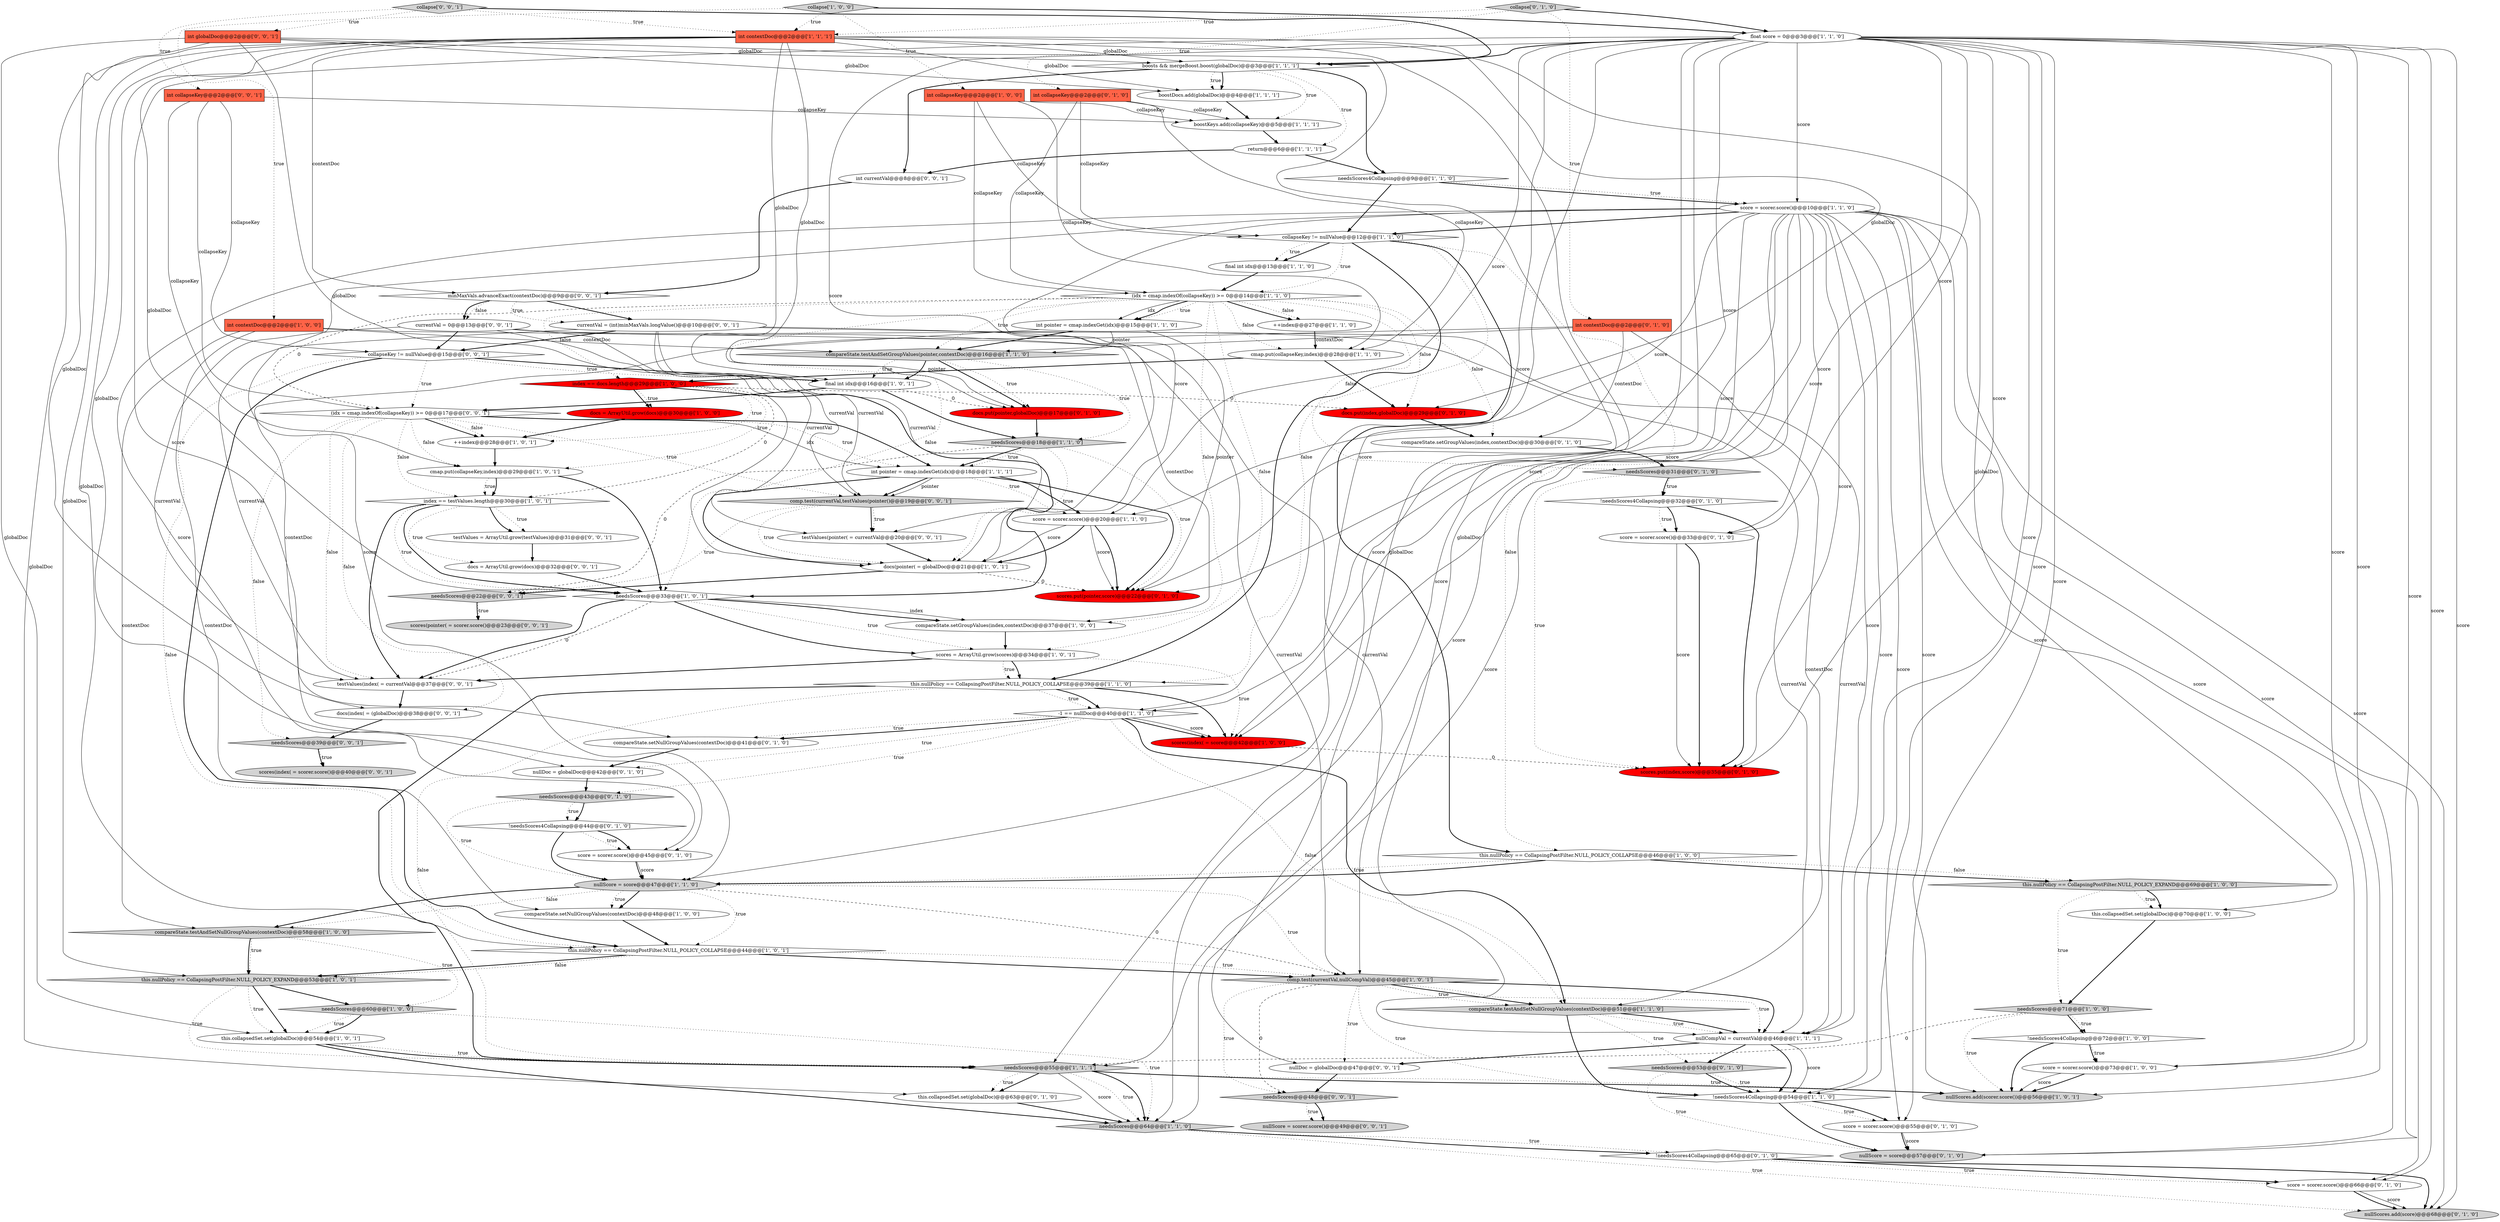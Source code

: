 digraph {
86 [style = filled, label = "currentVal = (int)minMaxVals.longValue()@@@10@@@['0', '0', '1']", fillcolor = white, shape = ellipse image = "AAA0AAABBB3BBB"];
56 [style = filled, label = "score = scorer.score()@@@45@@@['0', '1', '0']", fillcolor = white, shape = ellipse image = "AAA0AAABBB2BBB"];
27 [style = filled, label = "docs(pointer( = globalDoc@@@21@@@['1', '0', '1']", fillcolor = white, shape = ellipse image = "AAA0AAABBB1BBB"];
67 [style = filled, label = "nullScore = score@@@57@@@['0', '1', '0']", fillcolor = lightgray, shape = ellipse image = "AAA0AAABBB2BBB"];
87 [style = filled, label = "needsScores@@@48@@@['0', '0', '1']", fillcolor = lightgray, shape = diamond image = "AAA0AAABBB3BBB"];
1 [style = filled, label = "index == docs.length@@@29@@@['1', '0', '0']", fillcolor = red, shape = diamond image = "AAA1AAABBB1BBB"];
68 [style = filled, label = "!needsScores4Collapsing@@@44@@@['0', '1', '0']", fillcolor = white, shape = diamond image = "AAA0AAABBB2BBB"];
66 [style = filled, label = "compareState.setGroupValues(index,contextDoc)@@@30@@@['0', '1', '0']", fillcolor = white, shape = ellipse image = "AAA0AAABBB2BBB"];
26 [style = filled, label = "docs = ArrayUtil.grow(docs)@@@30@@@['1', '0', '0']", fillcolor = red, shape = ellipse image = "AAA1AAABBB1BBB"];
49 [style = filled, label = "needsScores@@@64@@@['1', '1', '0']", fillcolor = lightgray, shape = diamond image = "AAA0AAABBB1BBB"];
95 [style = filled, label = "comp.test(currentVal,testValues(pointer()@@@19@@@['0', '0', '1']", fillcolor = lightgray, shape = diamond image = "AAA0AAABBB3BBB"];
9 [style = filled, label = "this.nullPolicy == CollapsingPostFilter.NULL_POLICY_COLLAPSE@@@44@@@['1', '0', '1']", fillcolor = white, shape = diamond image = "AAA0AAABBB1BBB"];
46 [style = filled, label = "final int idx@@@13@@@['1', '1', '0']", fillcolor = white, shape = ellipse image = "AAA0AAABBB1BBB"];
64 [style = filled, label = "score = scorer.score()@@@33@@@['0', '1', '0']", fillcolor = white, shape = ellipse image = "AAA0AAABBB2BBB"];
42 [style = filled, label = "this.collapsedSet.set(globalDoc)@@@70@@@['1', '0', '0']", fillcolor = white, shape = ellipse image = "AAA0AAABBB1BBB"];
36 [style = filled, label = "scores(index( = score@@@42@@@['1', '0', '0']", fillcolor = red, shape = ellipse image = "AAA1AAABBB1BBB"];
39 [style = filled, label = "int contextDoc@@@2@@@['1', '1', '1']", fillcolor = tomato, shape = box image = "AAA0AAABBB1BBB"];
2 [style = filled, label = "boostDocs.add(globalDoc)@@@4@@@['1', '1', '1']", fillcolor = white, shape = ellipse image = "AAA0AAABBB1BBB"];
47 [style = filled, label = "float score = 0@@@3@@@['1', '1', '0']", fillcolor = white, shape = ellipse image = "AAA0AAABBB1BBB"];
51 [style = filled, label = "compareState.testAndSetNullGroupValues(contextDoc)@@@58@@@['1', '0', '0']", fillcolor = lightgray, shape = diamond image = "AAA0AAABBB1BBB"];
44 [style = filled, label = "!needsScores4Collapsing@@@72@@@['1', '0', '0']", fillcolor = white, shape = diamond image = "AAA0AAABBB1BBB"];
50 [style = filled, label = "++index@@@28@@@['1', '0', '1']", fillcolor = white, shape = ellipse image = "AAA0AAABBB1BBB"];
71 [style = filled, label = "compareState.setNullGroupValues(contextDoc)@@@41@@@['0', '1', '0']", fillcolor = white, shape = ellipse image = "AAA0AAABBB2BBB"];
72 [style = filled, label = "nullScores.add(score)@@@68@@@['0', '1', '0']", fillcolor = lightgray, shape = ellipse image = "AAA0AAABBB2BBB"];
55 [style = filled, label = "needsScores@@@31@@@['0', '1', '0']", fillcolor = lightgray, shape = diamond image = "AAA0AAABBB2BBB"];
20 [style = filled, label = "needsScores@@@71@@@['1', '0', '0']", fillcolor = lightgray, shape = diamond image = "AAA0AAABBB1BBB"];
31 [style = filled, label = "compareState.setNullGroupValues(contextDoc)@@@48@@@['1', '0', '0']", fillcolor = white, shape = ellipse image = "AAA0AAABBB1BBB"];
35 [style = filled, label = "this.nullPolicy == CollapsingPostFilter.NULL_POLICY_COLLAPSE@@@39@@@['1', '1', '0']", fillcolor = white, shape = diamond image = "AAA0AAABBB1BBB"];
81 [style = filled, label = "nullDoc = globalDoc@@@47@@@['0', '0', '1']", fillcolor = white, shape = ellipse image = "AAA0AAABBB3BBB"];
32 [style = filled, label = "needsScores@@@18@@@['1', '1', '0']", fillcolor = lightgray, shape = diamond image = "AAA0AAABBB1BBB"];
52 [style = filled, label = "comp.test(currentVal,nullCompVal)@@@45@@@['1', '0', '1']", fillcolor = lightgray, shape = diamond image = "AAA0AAABBB1BBB"];
22 [style = filled, label = "int pointer = cmap.indexGet(idx)@@@15@@@['1', '1', '0']", fillcolor = white, shape = ellipse image = "AAA0AAABBB1BBB"];
43 [style = filled, label = "int pointer = cmap.indexGet(idx)@@@18@@@['1', '1', '1']", fillcolor = white, shape = ellipse image = "AAA0AAABBB1BBB"];
57 [style = filled, label = "docs.put(index,globalDoc)@@@29@@@['0', '1', '0']", fillcolor = red, shape = ellipse image = "AAA1AAABBB2BBB"];
84 [style = filled, label = "testValues(index( = currentVal@@@37@@@['0', '0', '1']", fillcolor = white, shape = ellipse image = "AAA0AAABBB3BBB"];
92 [style = filled, label = "(idx = cmap.indexOf(collapseKey)) >= 0@@@17@@@['0', '0', '1']", fillcolor = white, shape = diamond image = "AAA0AAABBB3BBB"];
15 [style = filled, label = "nullScores.add(scorer.score())@@@56@@@['1', '0', '1']", fillcolor = lightgray, shape = ellipse image = "AAA0AAABBB1BBB"];
0 [style = filled, label = "this.collapsedSet.set(globalDoc)@@@54@@@['1', '0', '1']", fillcolor = white, shape = ellipse image = "AAA0AAABBB1BBB"];
82 [style = filled, label = "minMaxVals.advanceExact(contextDoc)@@@9@@@['0', '0', '1']", fillcolor = white, shape = diamond image = "AAA0AAABBB3BBB"];
19 [style = filled, label = "cmap.put(collapseKey,index)@@@29@@@['1', '0', '1']", fillcolor = white, shape = ellipse image = "AAA0AAABBB1BBB"];
14 [style = filled, label = "needsScores4Collapsing@@@9@@@['1', '1', '0']", fillcolor = white, shape = diamond image = "AAA0AAABBB1BBB"];
94 [style = filled, label = "docs = ArrayUtil.grow(docs)@@@32@@@['0', '0', '1']", fillcolor = white, shape = ellipse image = "AAA0AAABBB3BBB"];
83 [style = filled, label = "scores(index( = scorer.score()@@@40@@@['0', '0', '1']", fillcolor = lightgray, shape = ellipse image = "AAA0AAABBB3BBB"];
74 [style = filled, label = "!needsScores4Collapsing@@@32@@@['0', '1', '0']", fillcolor = white, shape = diamond image = "AAA0AAABBB2BBB"];
13 [style = filled, label = "this.nullPolicy == CollapsingPostFilter.NULL_POLICY_EXPAND@@@53@@@['1', '0', '1']", fillcolor = lightgray, shape = diamond image = "AAA0AAABBB1BBB"];
34 [style = filled, label = "this.nullPolicy == CollapsingPostFilter.NULL_POLICY_EXPAND@@@69@@@['1', '0', '0']", fillcolor = lightgray, shape = diamond image = "AAA0AAABBB1BBB"];
38 [style = filled, label = "++index@@@27@@@['1', '1', '0']", fillcolor = white, shape = ellipse image = "AAA0AAABBB1BBB"];
98 [style = filled, label = "currentVal = 0@@@13@@@['0', '0', '1']", fillcolor = white, shape = ellipse image = "AAA0AAABBB3BBB"];
54 [style = filled, label = "collapse['0', '1', '0']", fillcolor = lightgray, shape = diamond image = "AAA0AAABBB2BBB"];
17 [style = filled, label = "cmap.put(collapseKey,index)@@@28@@@['1', '1', '0']", fillcolor = white, shape = ellipse image = "AAA0AAABBB1BBB"];
69 [style = filled, label = "score = scorer.score()@@@55@@@['0', '1', '0']", fillcolor = white, shape = ellipse image = "AAA0AAABBB2BBB"];
53 [style = filled, label = "-1 == nullDoc@@@40@@@['1', '1', '0']", fillcolor = white, shape = diamond image = "AAA0AAABBB1BBB"];
91 [style = filled, label = "int currentVal@@@8@@@['0', '0', '1']", fillcolor = white, shape = ellipse image = "AAA0AAABBB3BBB"];
97 [style = filled, label = "nullScore = scorer.score()@@@49@@@['0', '0', '1']", fillcolor = lightgray, shape = ellipse image = "AAA0AAABBB3BBB"];
37 [style = filled, label = "!needsScores4Collapsing@@@54@@@['1', '1', '0']", fillcolor = white, shape = diamond image = "AAA0AAABBB1BBB"];
45 [style = filled, label = "needsScores@@@33@@@['1', '0', '1']", fillcolor = white, shape = diamond image = "AAA0AAABBB1BBB"];
24 [style = filled, label = "int contextDoc@@@2@@@['1', '0', '0']", fillcolor = tomato, shape = box image = "AAA0AAABBB1BBB"];
85 [style = filled, label = "testValues = ArrayUtil.grow(testValues)@@@31@@@['0', '0', '1']", fillcolor = white, shape = ellipse image = "AAA0AAABBB3BBB"];
70 [style = filled, label = "int collapseKey@@@2@@@['0', '1', '0']", fillcolor = tomato, shape = box image = "AAA0AAABBB2BBB"];
41 [style = filled, label = "(idx = cmap.indexOf(collapseKey)) >= 0@@@14@@@['1', '1', '0']", fillcolor = white, shape = diamond image = "AAA0AAABBB1BBB"];
80 [style = filled, label = "needsScores@@@39@@@['0', '0', '1']", fillcolor = lightgray, shape = diamond image = "AAA0AAABBB3BBB"];
21 [style = filled, label = "score = scorer.score()@@@73@@@['1', '0', '0']", fillcolor = white, shape = ellipse image = "AAA0AAABBB1BBB"];
12 [style = filled, label = "this.nullPolicy == CollapsingPostFilter.NULL_POLICY_COLLAPSE@@@46@@@['1', '0', '0']", fillcolor = white, shape = diamond image = "AAA0AAABBB1BBB"];
29 [style = filled, label = "nullScore = score@@@47@@@['1', '1', '0']", fillcolor = lightgray, shape = ellipse image = "AAA0AAABBB1BBB"];
93 [style = filled, label = "collapseKey != nullValue@@@15@@@['0', '0', '1']", fillcolor = white, shape = diamond image = "AAA0AAABBB3BBB"];
16 [style = filled, label = "int collapseKey@@@2@@@['1', '0', '0']", fillcolor = tomato, shape = box image = "AAA0AAABBB1BBB"];
7 [style = filled, label = "nullCompVal = currentVal@@@46@@@['1', '1', '1']", fillcolor = white, shape = ellipse image = "AAA0AAABBB1BBB"];
63 [style = filled, label = "!needsScores4Collapsing@@@65@@@['0', '1', '0']", fillcolor = white, shape = diamond image = "AAA0AAABBB2BBB"];
4 [style = filled, label = "needsScores@@@55@@@['1', '1', '1']", fillcolor = lightgray, shape = diamond image = "AAA0AAABBB1BBB"];
33 [style = filled, label = "boosts && mergeBoost.boost(globalDoc)@@@3@@@['1', '1', '1']", fillcolor = white, shape = diamond image = "AAA0AAABBB1BBB"];
75 [style = filled, label = "scores.put(index,score)@@@35@@@['0', '1', '0']", fillcolor = red, shape = ellipse image = "AAA1AAABBB2BBB"];
18 [style = filled, label = "needsScores@@@60@@@['1', '0', '0']", fillcolor = lightgray, shape = diamond image = "AAA0AAABBB1BBB"];
79 [style = filled, label = "int globalDoc@@@2@@@['0', '0', '1']", fillcolor = tomato, shape = box image = "AAA0AAABBB3BBB"];
89 [style = filled, label = "docs(index( = (globalDoc)@@@38@@@['0', '0', '1']", fillcolor = white, shape = ellipse image = "AAA0AAABBB3BBB"];
65 [style = filled, label = "scores.put(pointer,score)@@@22@@@['0', '1', '0']", fillcolor = red, shape = ellipse image = "AAA1AAABBB2BBB"];
88 [style = filled, label = "needsScores@@@22@@@['0', '0', '1']", fillcolor = lightgray, shape = diamond image = "AAA0AAABBB3BBB"];
78 [style = filled, label = "int collapseKey@@@2@@@['0', '0', '1']", fillcolor = tomato, shape = box image = "AAA0AAABBB3BBB"];
73 [style = filled, label = "this.collapsedSet.set(globalDoc)@@@63@@@['0', '1', '0']", fillcolor = white, shape = ellipse image = "AAA0AAABBB2BBB"];
5 [style = filled, label = "compareState.setGroupValues(index,contextDoc)@@@37@@@['1', '0', '0']", fillcolor = white, shape = ellipse image = "AAA0AAABBB1BBB"];
62 [style = filled, label = "needsScores@@@43@@@['0', '1', '0']", fillcolor = lightgray, shape = diamond image = "AAA0AAABBB2BBB"];
11 [style = filled, label = "scores = ArrayUtil.grow(scores)@@@34@@@['1', '0', '1']", fillcolor = white, shape = ellipse image = "AAA0AAABBB1BBB"];
8 [style = filled, label = "boostKeys.add(collapseKey)@@@5@@@['1', '1', '1']", fillcolor = white, shape = ellipse image = "AAA0AAABBB1BBB"];
3 [style = filled, label = "score = scorer.score()@@@10@@@['1', '1', '0']", fillcolor = white, shape = ellipse image = "AAA0AAABBB1BBB"];
90 [style = filled, label = "scores(pointer( = scorer.score()@@@23@@@['0', '0', '1']", fillcolor = lightgray, shape = ellipse image = "AAA0AAABBB3BBB"];
30 [style = filled, label = "collapseKey != nullValue@@@12@@@['1', '1', '0']", fillcolor = white, shape = diamond image = "AAA0AAABBB1BBB"];
77 [style = filled, label = "collapse['0', '0', '1']", fillcolor = lightgray, shape = diamond image = "AAA0AAABBB3BBB"];
6 [style = filled, label = "compareState.testAndSetNullGroupValues(contextDoc)@@@51@@@['1', '1', '0']", fillcolor = lightgray, shape = diamond image = "AAA0AAABBB1BBB"];
28 [style = filled, label = "compareState.testAndSetGroupValues(pointer,contextDoc)@@@16@@@['1', '1', '0']", fillcolor = lightgray, shape = diamond image = "AAA0AAABBB1BBB"];
25 [style = filled, label = "index == testValues.length@@@30@@@['1', '0', '1']", fillcolor = white, shape = diamond image = "AAA0AAABBB1BBB"];
58 [style = filled, label = "score = scorer.score()@@@66@@@['0', '1', '0']", fillcolor = white, shape = ellipse image = "AAA0AAABBB2BBB"];
23 [style = filled, label = "collapse['1', '0', '0']", fillcolor = lightgray, shape = diamond image = "AAA0AAABBB1BBB"];
76 [style = filled, label = "nullDoc = globalDoc@@@42@@@['0', '1', '0']", fillcolor = white, shape = ellipse image = "AAA0AAABBB2BBB"];
59 [style = filled, label = "int contextDoc@@@2@@@['0', '1', '0']", fillcolor = tomato, shape = box image = "AAA0AAABBB2BBB"];
96 [style = filled, label = "testValues(pointer( = currentVal@@@20@@@['0', '0', '1']", fillcolor = white, shape = ellipse image = "AAA0AAABBB3BBB"];
40 [style = filled, label = "return@@@6@@@['1', '1', '1']", fillcolor = white, shape = ellipse image = "AAA0AAABBB1BBB"];
10 [style = filled, label = "score = scorer.score()@@@20@@@['1', '1', '0']", fillcolor = white, shape = ellipse image = "AAA0AAABBB1BBB"];
48 [style = filled, label = "final int idx@@@16@@@['1', '0', '1']", fillcolor = white, shape = ellipse image = "AAA0AAABBB1BBB"];
60 [style = filled, label = "needsScores@@@53@@@['0', '1', '0']", fillcolor = lightgray, shape = diamond image = "AAA0AAABBB2BBB"];
61 [style = filled, label = "docs.put(pointer,globalDoc)@@@17@@@['0', '1', '0']", fillcolor = red, shape = ellipse image = "AAA1AAABBB2BBB"];
7->37 [style = solid, label="score"];
29->9 [style = dotted, label="true"];
78->19 [style = solid, label="collapseKey"];
55->74 [style = dotted, label="true"];
25->45 [style = bold, label=""];
4->15 [style = bold, label=""];
44->15 [style = bold, label=""];
6->60 [style = dotted, label="true"];
25->85 [style = dotted, label="true"];
47->65 [style = solid, label="score"];
7->60 [style = bold, label=""];
55->74 [style = bold, label=""];
53->36 [style = bold, label=""];
41->66 [style = dotted, label="false"];
52->87 [style = dotted, label="true"];
30->46 [style = bold, label=""];
1->57 [style = dashed, label="0"];
30->46 [style = dotted, label="true"];
20->4 [style = dashed, label="0"];
92->89 [style = dotted, label="false"];
3->30 [style = bold, label=""];
20->15 [style = dotted, label="true"];
36->75 [style = dashed, label="0"];
47->29 [style = solid, label="score"];
41->45 [style = dotted, label="false"];
4->73 [style = bold, label=""];
10->65 [style = solid, label="score"];
47->15 [style = solid, label="score"];
7->37 [style = bold, label=""];
41->17 [style = dotted, label="false"];
7->81 [style = bold, label=""];
95->27 [style = dotted, label="true"];
39->33 [style = solid, label="globalDoc"];
88->90 [style = dotted, label="true"];
45->11 [style = bold, label=""];
29->52 [style = dotted, label="true"];
25->45 [style = dotted, label="true"];
98->95 [style = solid, label="currentVal"];
52->81 [style = dotted, label="true"];
3->15 [style = solid, label="score"];
79->2 [style = solid, label="globalDoc"];
59->6 [style = solid, label="contextDoc"];
43->10 [style = bold, label=""];
62->68 [style = bold, label=""];
47->67 [style = solid, label="score"];
1->45 [style = bold, label=""];
13->18 [style = bold, label=""];
43->10 [style = dotted, label="true"];
39->9 [style = solid, label="globalDoc"];
86->95 [style = solid, label="currentVal"];
74->75 [style = bold, label=""];
23->16 [style = dotted, label="true"];
3->72 [style = solid, label="score"];
82->86 [style = dotted, label="true"];
68->56 [style = dotted, label="true"];
39->73 [style = solid, label="globalDoc"];
24->51 [style = solid, label="contextDoc"];
52->7 [style = dotted, label="true"];
6->37 [style = bold, label=""];
20->44 [style = dotted, label="true"];
3->10 [style = solid, label="score"];
9->52 [style = dotted, label="true"];
43->65 [style = bold, label=""];
92->80 [style = dotted, label="false"];
98->7 [style = solid, label="currentVal"];
52->6 [style = bold, label=""];
51->13 [style = dotted, label="true"];
74->64 [style = dotted, label="true"];
45->5 [style = solid, label="index"];
70->30 [style = solid, label="collapseKey"];
33->2 [style = bold, label=""];
43->95 [style = bold, label=""];
87->97 [style = bold, label=""];
41->22 [style = dotted, label="true"];
69->67 [style = bold, label=""];
10->27 [style = solid, label="score"];
10->27 [style = bold, label=""];
3->69 [style = solid, label="score"];
54->39 [style = dotted, label="true"];
30->12 [style = dotted, label="false"];
32->43 [style = bold, label=""];
70->41 [style = solid, label="collapseKey"];
41->38 [style = dotted, label="false"];
79->33 [style = solid, label="globalDoc"];
11->35 [style = bold, label=""];
63->58 [style = bold, label=""];
32->27 [style = dotted, label="true"];
0->4 [style = bold, label=""];
47->64 [style = solid, label="score"];
82->98 [style = bold, label=""];
98->96 [style = solid, label="currentVal"];
92->43 [style = solid, label="idx"];
2->8 [style = bold, label=""];
14->3 [style = bold, label=""];
56->29 [style = bold, label=""];
41->55 [style = dotted, label="false"];
93->48 [style = bold, label=""];
76->62 [style = bold, label=""];
44->21 [style = dotted, label="true"];
47->69 [style = solid, label="score"];
52->37 [style = dotted, label="true"];
22->28 [style = solid, label="pointer"];
29->52 [style = dashed, label="0"];
84->89 [style = bold, label=""];
39->42 [style = solid, label="globalDoc"];
64->75 [style = solid, label="score"];
53->76 [style = dotted, label="true"];
59->28 [style = solid, label="contextDoc"];
33->2 [style = dotted, label="true"];
92->19 [style = dotted, label="false"];
41->57 [style = dotted, label="false"];
29->51 [style = bold, label=""];
77->78 [style = dotted, label="true"];
11->36 [style = dotted, label="true"];
30->41 [style = dotted, label="true"];
16->8 [style = solid, label="collapseKey"];
77->39 [style = dotted, label="true"];
56->29 [style = solid, label="score"];
41->92 [style = dashed, label="0"];
3->56 [style = solid, label="score"];
41->28 [style = dotted, label="true"];
51->18 [style = dotted, label="true"];
89->80 [style = bold, label=""];
11->35 [style = dotted, label="true"];
87->97 [style = dotted, label="true"];
80->83 [style = dotted, label="true"];
46->41 [style = bold, label=""];
93->92 [style = dotted, label="true"];
39->57 [style = solid, label="globalDoc"];
25->84 [style = bold, label=""];
24->31 [style = solid, label="contextDoc"];
61->32 [style = bold, label=""];
10->65 [style = bold, label=""];
92->25 [style = dotted, label="false"];
18->0 [style = dotted, label="true"];
79->27 [style = solid, label="globalDoc"];
41->38 [style = bold, label=""];
5->11 [style = bold, label=""];
12->34 [style = dotted, label="false"];
39->2 [style = solid, label="globalDoc"];
81->87 [style = bold, label=""];
47->27 [style = solid, label="score"];
45->84 [style = bold, label=""];
73->49 [style = bold, label=""];
57->66 [style = bold, label=""];
22->28 [style = bold, label=""];
24->5 [style = solid, label="contextDoc"];
47->36 [style = solid, label="score"];
3->65 [style = solid, label="score"];
23->39 [style = dotted, label="true"];
29->51 [style = dotted, label="false"];
3->29 [style = solid, label="score"];
0->49 [style = bold, label=""];
45->11 [style = dotted, label="true"];
92->95 [style = dotted, label="true"];
40->14 [style = bold, label=""];
53->36 [style = solid, label="score"];
69->67 [style = solid, label="score"];
95->88 [style = dotted, label="true"];
37->67 [style = bold, label=""];
92->43 [style = dotted, label="true"];
22->65 [style = solid, label="pointer"];
3->49 [style = solid, label="score"];
39->76 [style = solid, label="globalDoc"];
25->85 [style = bold, label=""];
79->0 [style = solid, label="globalDoc"];
42->20 [style = bold, label=""];
82->98 [style = dotted, label="false"];
39->13 [style = solid, label="globalDoc"];
74->64 [style = bold, label=""];
53->71 [style = dotted, label="true"];
28->48 [style = dotted, label="true"];
68->56 [style = bold, label=""];
20->44 [style = bold, label=""];
34->42 [style = dotted, label="true"];
3->64 [style = solid, label="score"];
39->45 [style = solid, label="globalDoc"];
77->33 [style = bold, label=""];
35->36 [style = bold, label=""];
47->10 [style = solid, label="score"];
63->72 [style = bold, label=""];
32->43 [style = dotted, label="true"];
52->87 [style = dashed, label="0"];
33->91 [style = bold, label=""];
8->40 [style = bold, label=""];
30->35 [style = dotted, label="false"];
3->53 [style = solid, label="score"];
60->37 [style = dotted, label="true"];
45->84 [style = dashed, label="0"];
78->92 [style = solid, label="collapseKey"];
41->1 [style = dotted, label="false"];
80->83 [style = bold, label=""];
70->17 [style = solid, label="collapseKey"];
43->95 [style = solid, label="pointer"];
86->96 [style = solid, label="currentVal"];
9->52 [style = bold, label=""];
1->25 [style = dashed, label="0"];
47->49 [style = solid, label="score"];
18->0 [style = bold, label=""];
35->53 [style = dotted, label="true"];
13->4 [style = dotted, label="true"];
92->84 [style = dotted, label="false"];
44->21 [style = bold, label=""];
50->19 [style = bold, label=""];
88->90 [style = bold, label=""];
11->84 [style = bold, label=""];
33->40 [style = dotted, label="true"];
62->68 [style = dotted, label="true"];
64->75 [style = bold, label=""];
3->27 [style = solid, label="score"];
86->7 [style = solid, label="currentVal"];
3->75 [style = solid, label="score"];
12->29 [style = bold, label=""];
28->61 [style = bold, label=""];
6->7 [style = dotted, label="true"];
48->32 [style = bold, label=""];
47->37 [style = solid, label="score"];
52->7 [style = bold, label=""];
23->24 [style = dotted, label="true"];
41->22 [style = solid, label="idx"];
70->8 [style = solid, label="collapseKey"];
82->86 [style = bold, label=""];
53->62 [style = dotted, label="true"];
95->96 [style = dotted, label="true"];
0->4 [style = dotted, label="true"];
94->45 [style = bold, label=""];
18->49 [style = dotted, label="true"];
1->19 [style = dotted, label="true"];
78->93 [style = solid, label="collapseKey"];
77->79 [style = dotted, label="true"];
71->76 [style = bold, label=""];
48->61 [style = dashed, label="0"];
58->72 [style = solid, label="score"];
47->75 [style = solid, label="score"];
58->72 [style = bold, label=""];
30->35 [style = bold, label=""];
47->7 [style = solid, label="score"];
49->63 [style = dotted, label="true"];
33->8 [style = dotted, label="true"];
4->49 [style = solid, label="score"];
19->25 [style = dotted, label="true"];
12->29 [style = dotted, label="true"];
29->31 [style = bold, label=""];
40->91 [style = bold, label=""];
1->26 [style = bold, label=""];
60->67 [style = dotted, label="true"];
4->73 [style = dotted, label="true"];
86->93 [style = bold, label=""];
26->50 [style = bold, label=""];
85->94 [style = bold, label=""];
3->21 [style = solid, label="score"];
53->6 [style = bold, label=""];
41->5 [style = dotted, label="false"];
28->48 [style = bold, label=""];
91->82 [style = bold, label=""];
3->36 [style = solid, label="score"];
9->13 [style = bold, label=""];
29->31 [style = dotted, label="true"];
45->5 [style = bold, label=""];
47->72 [style = solid, label="score"];
27->88 [style = bold, label=""];
79->89 [style = solid, label="globalDoc"];
3->4 [style = solid, label="score"];
31->9 [style = bold, label=""];
86->84 [style = solid, label="currentVal"];
21->15 [style = bold, label=""];
52->6 [style = dotted, label="true"];
34->20 [style = dotted, label="true"];
47->56 [style = solid, label="score"];
47->33 [style = bold, label=""];
92->43 [style = bold, label=""];
59->71 [style = solid, label="contextDoc"];
16->30 [style = solid, label="collapseKey"];
32->88 [style = dashed, label="0"];
96->27 [style = bold, label=""];
98->52 [style = solid, label="currentVal"];
14->3 [style = dotted, label="true"];
21->15 [style = solid, label="score"];
41->22 [style = bold, label=""];
49->63 [style = bold, label=""];
16->17 [style = solid, label="collapseKey"];
48->92 [style = bold, label=""];
14->30 [style = bold, label=""];
93->9 [style = bold, label=""];
3->58 [style = solid, label="score"];
98->93 [style = bold, label=""];
34->42 [style = bold, label=""];
9->13 [style = dotted, label="false"];
19->25 [style = bold, label=""];
53->6 [style = dotted, label="false"];
54->59 [style = dotted, label="true"];
1->26 [style = dotted, label="true"];
13->0 [style = dotted, label="true"];
43->27 [style = bold, label=""];
27->65 [style = dashed, label="0"];
39->82 [style = solid, label="contextDoc"];
41->11 [style = dotted, label="false"];
93->48 [style = dotted, label="true"];
68->29 [style = bold, label=""];
47->3 [style = solid, label="score"];
92->50 [style = dotted, label="false"];
16->41 [style = solid, label="collapseKey"];
6->7 [style = bold, label=""];
25->94 [style = dotted, label="true"];
47->58 [style = solid, label="score"];
38->17 [style = bold, label=""];
24->28 [style = solid, label="contextDoc"];
13->0 [style = bold, label=""];
39->61 [style = solid, label="globalDoc"];
60->37 [style = bold, label=""];
3->67 [style = solid, label="score"];
22->61 [style = solid, label="pointer"];
17->1 [style = bold, label=""];
79->81 [style = solid, label="globalDoc"];
92->50 [style = bold, label=""];
86->52 [style = solid, label="currentVal"];
55->75 [style = dotted, label="true"];
32->65 [style = dotted, label="true"];
4->15 [style = dotted, label="true"];
78->8 [style = solid, label="collapseKey"];
51->13 [style = bold, label=""];
93->9 [style = dotted, label="false"];
37->69 [style = dotted, label="true"];
54->70 [style = dotted, label="true"];
98->84 [style = solid, label="currentVal"];
19->45 [style = bold, label=""];
30->12 [style = bold, label=""];
28->32 [style = dotted, label="true"];
62->29 [style = dotted, label="true"];
66->55 [style = bold, label=""];
37->69 [style = bold, label=""];
23->47 [style = bold, label=""];
47->4 [style = solid, label="score"];
35->53 [style = bold, label=""];
33->14 [style = bold, label=""];
47->53 [style = solid, label="score"];
63->58 [style = dotted, label="true"];
47->21 [style = solid, label="score"];
49->72 [style = dotted, label="true"];
12->34 [style = bold, label=""];
35->4 [style = bold, label=""];
17->57 [style = bold, label=""];
53->71 [style = bold, label=""];
59->66 [style = solid, label="contextDoc"];
54->47 [style = bold, label=""];
35->4 [style = dotted, label="false"];
39->48 [style = solid, label="globalDoc"];
4->49 [style = dotted, label="true"];
4->49 [style = bold, label=""];
95->96 [style = bold, label=""];
1->50 [style = dotted, label="true"];
3->7 [style = solid, label="score"];
39->7 [style = solid, label="globalDoc"];
28->61 [style = dotted, label="true"];
3->37 [style = solid, label="score"];
}
